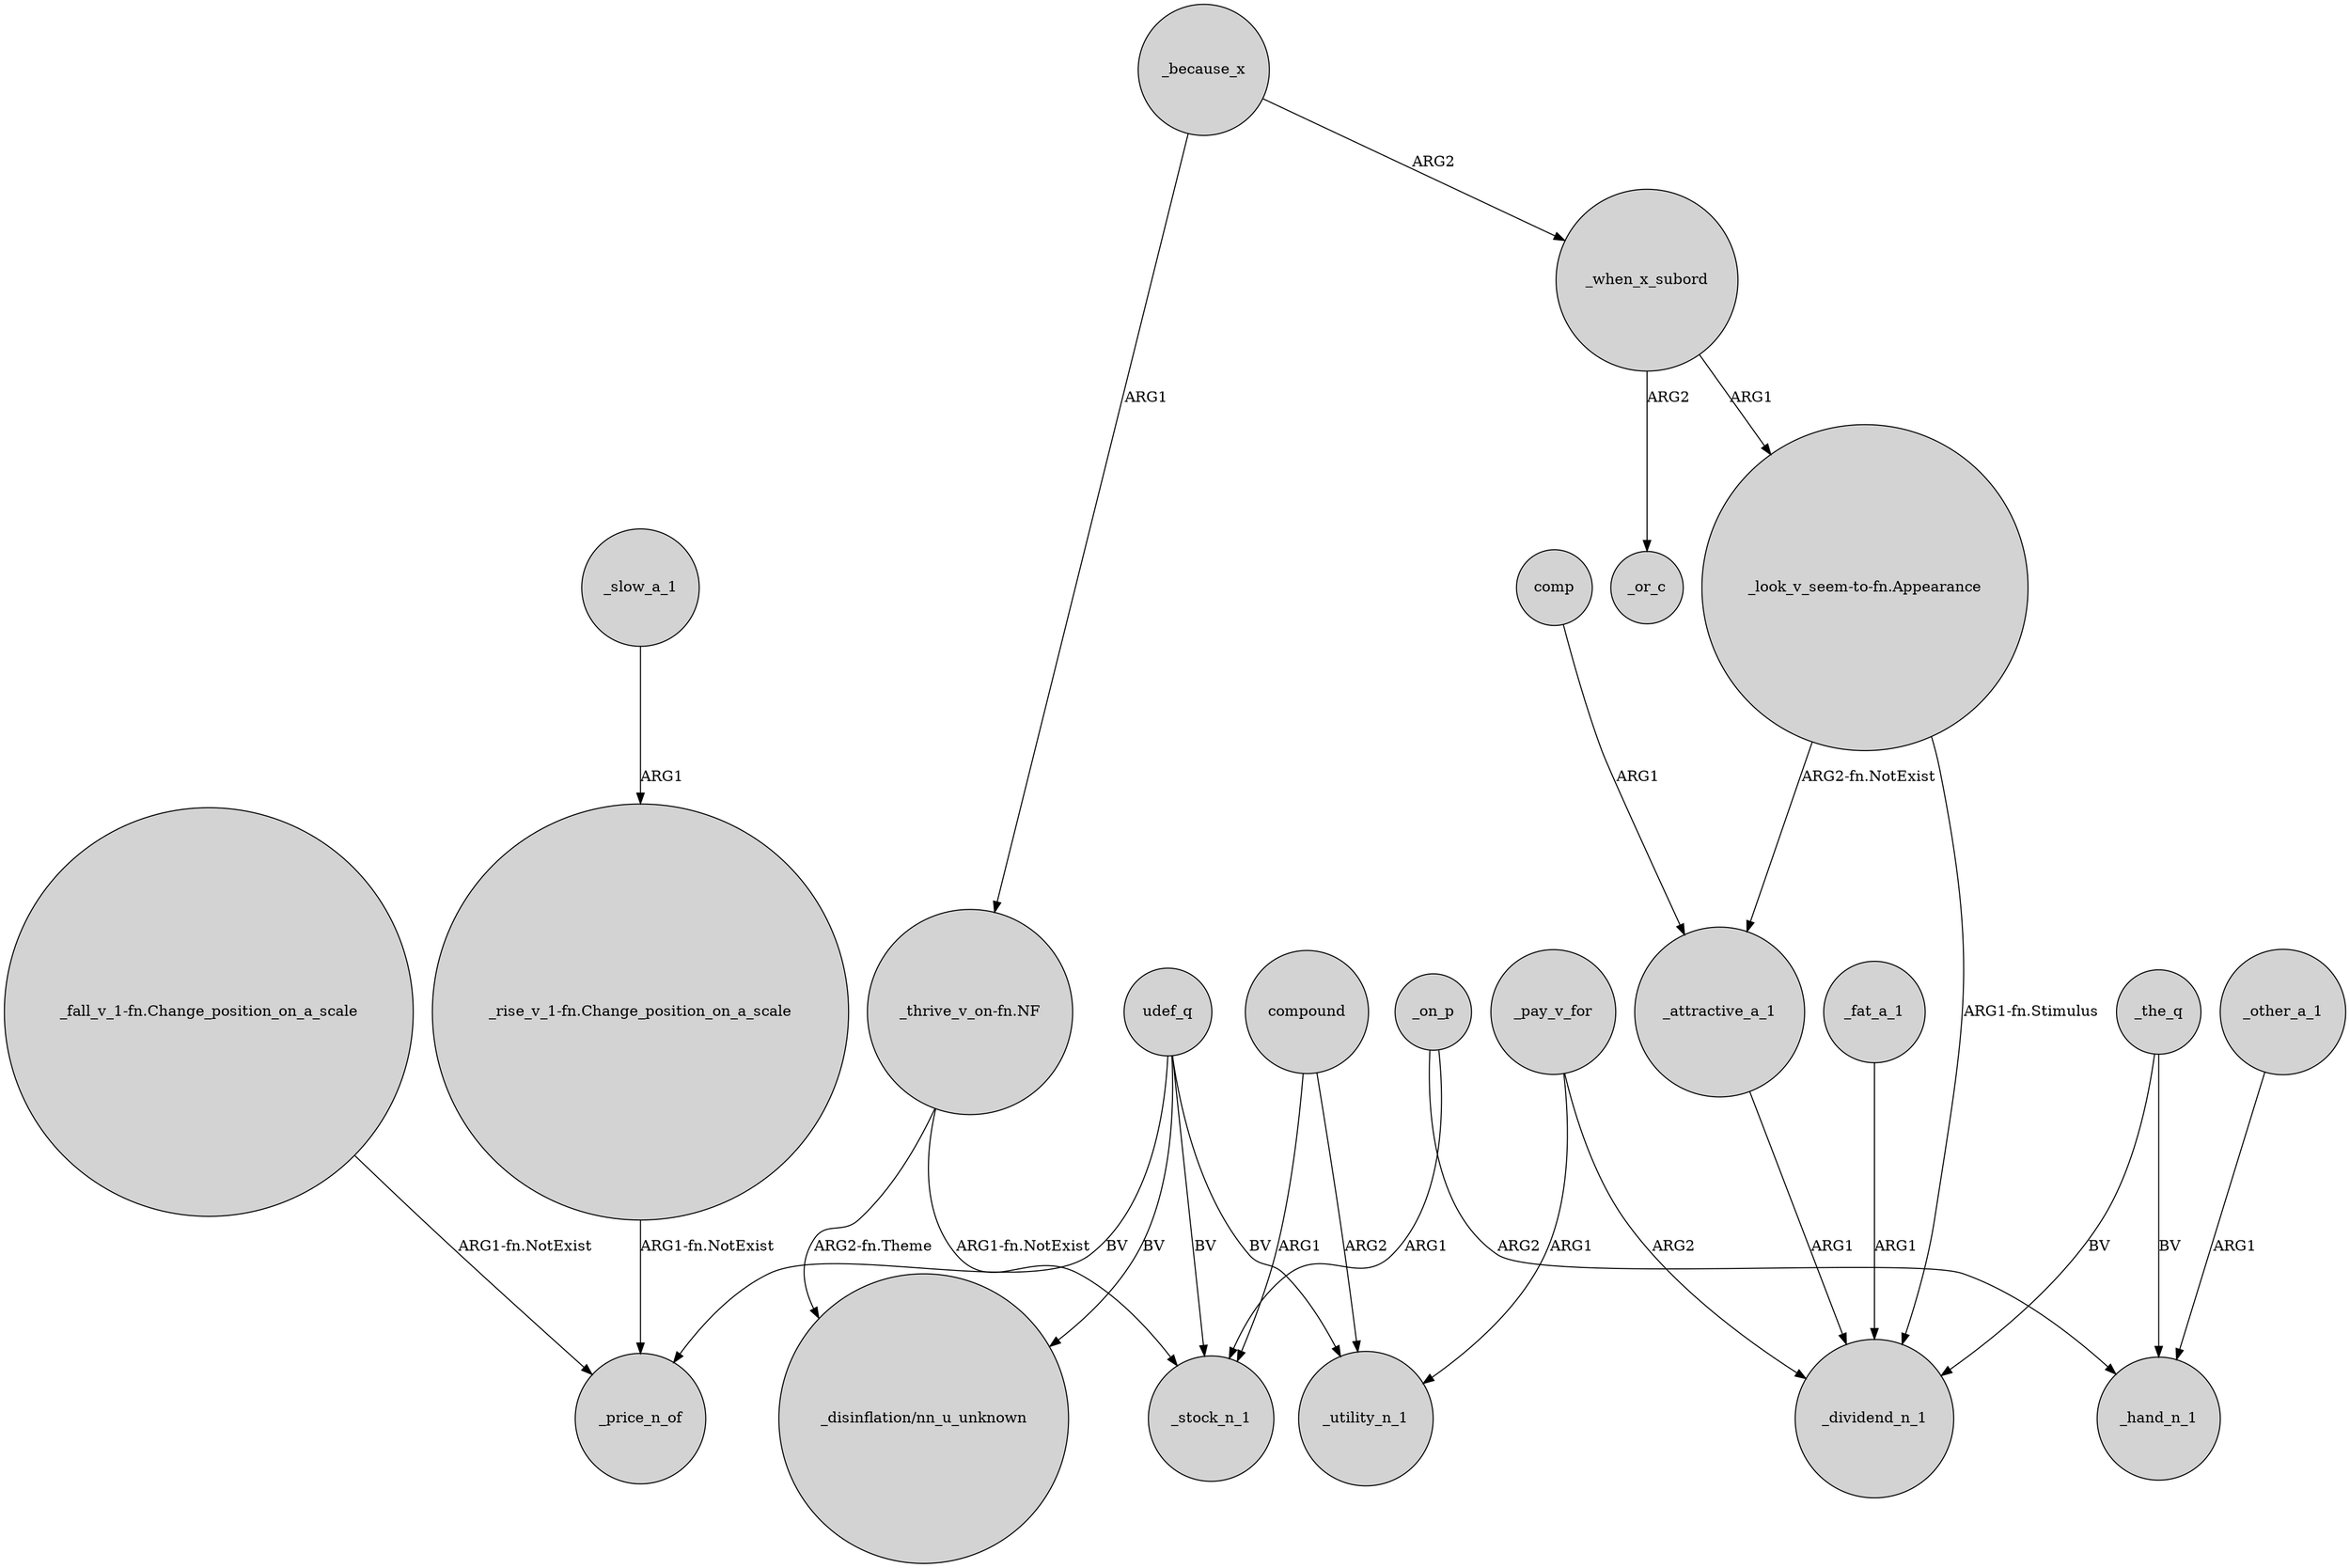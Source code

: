 digraph {
	node [shape=circle style=filled]
	udef_q -> _price_n_of [label=BV]
	"_look_v_seem-to-fn.Appearance" -> _dividend_n_1 [label="ARG1-fn.Stimulus"]
	"_thrive_v_on-fn.NF" -> _stock_n_1 [label="ARG1-fn.NotExist"]
	_fat_a_1 -> _dividend_n_1 [label=ARG1]
	"_fall_v_1-fn.Change_position_on_a_scale" -> _price_n_of [label="ARG1-fn.NotExist"]
	"_look_v_seem-to-fn.Appearance" -> _attractive_a_1 [label="ARG2-fn.NotExist"]
	_pay_v_for -> _dividend_n_1 [label=ARG2]
	_the_q -> _dividend_n_1 [label=BV]
	udef_q -> _utility_n_1 [label=BV]
	compound -> _stock_n_1 [label=ARG1]
	_because_x -> "_thrive_v_on-fn.NF" [label=ARG1]
	_the_q -> _hand_n_1 [label=BV]
	_on_p -> _stock_n_1 [label=ARG1]
	_other_a_1 -> _hand_n_1 [label=ARG1]
	_pay_v_for -> _utility_n_1 [label=ARG1]
	udef_q -> _stock_n_1 [label=BV]
	udef_q -> "_disinflation/nn_u_unknown" [label=BV]
	"_thrive_v_on-fn.NF" -> "_disinflation/nn_u_unknown" [label="ARG2-fn.Theme"]
	"_rise_v_1-fn.Change_position_on_a_scale" -> _price_n_of [label="ARG1-fn.NotExist"]
	_when_x_subord -> _or_c [label=ARG2]
	_on_p -> _hand_n_1 [label=ARG2]
	_when_x_subord -> "_look_v_seem-to-fn.Appearance" [label=ARG1]
	compound -> _utility_n_1 [label=ARG2]
	_attractive_a_1 -> _dividend_n_1 [label=ARG1]
	_slow_a_1 -> "_rise_v_1-fn.Change_position_on_a_scale" [label=ARG1]
	_because_x -> _when_x_subord [label=ARG2]
	comp -> _attractive_a_1 [label=ARG1]
}
